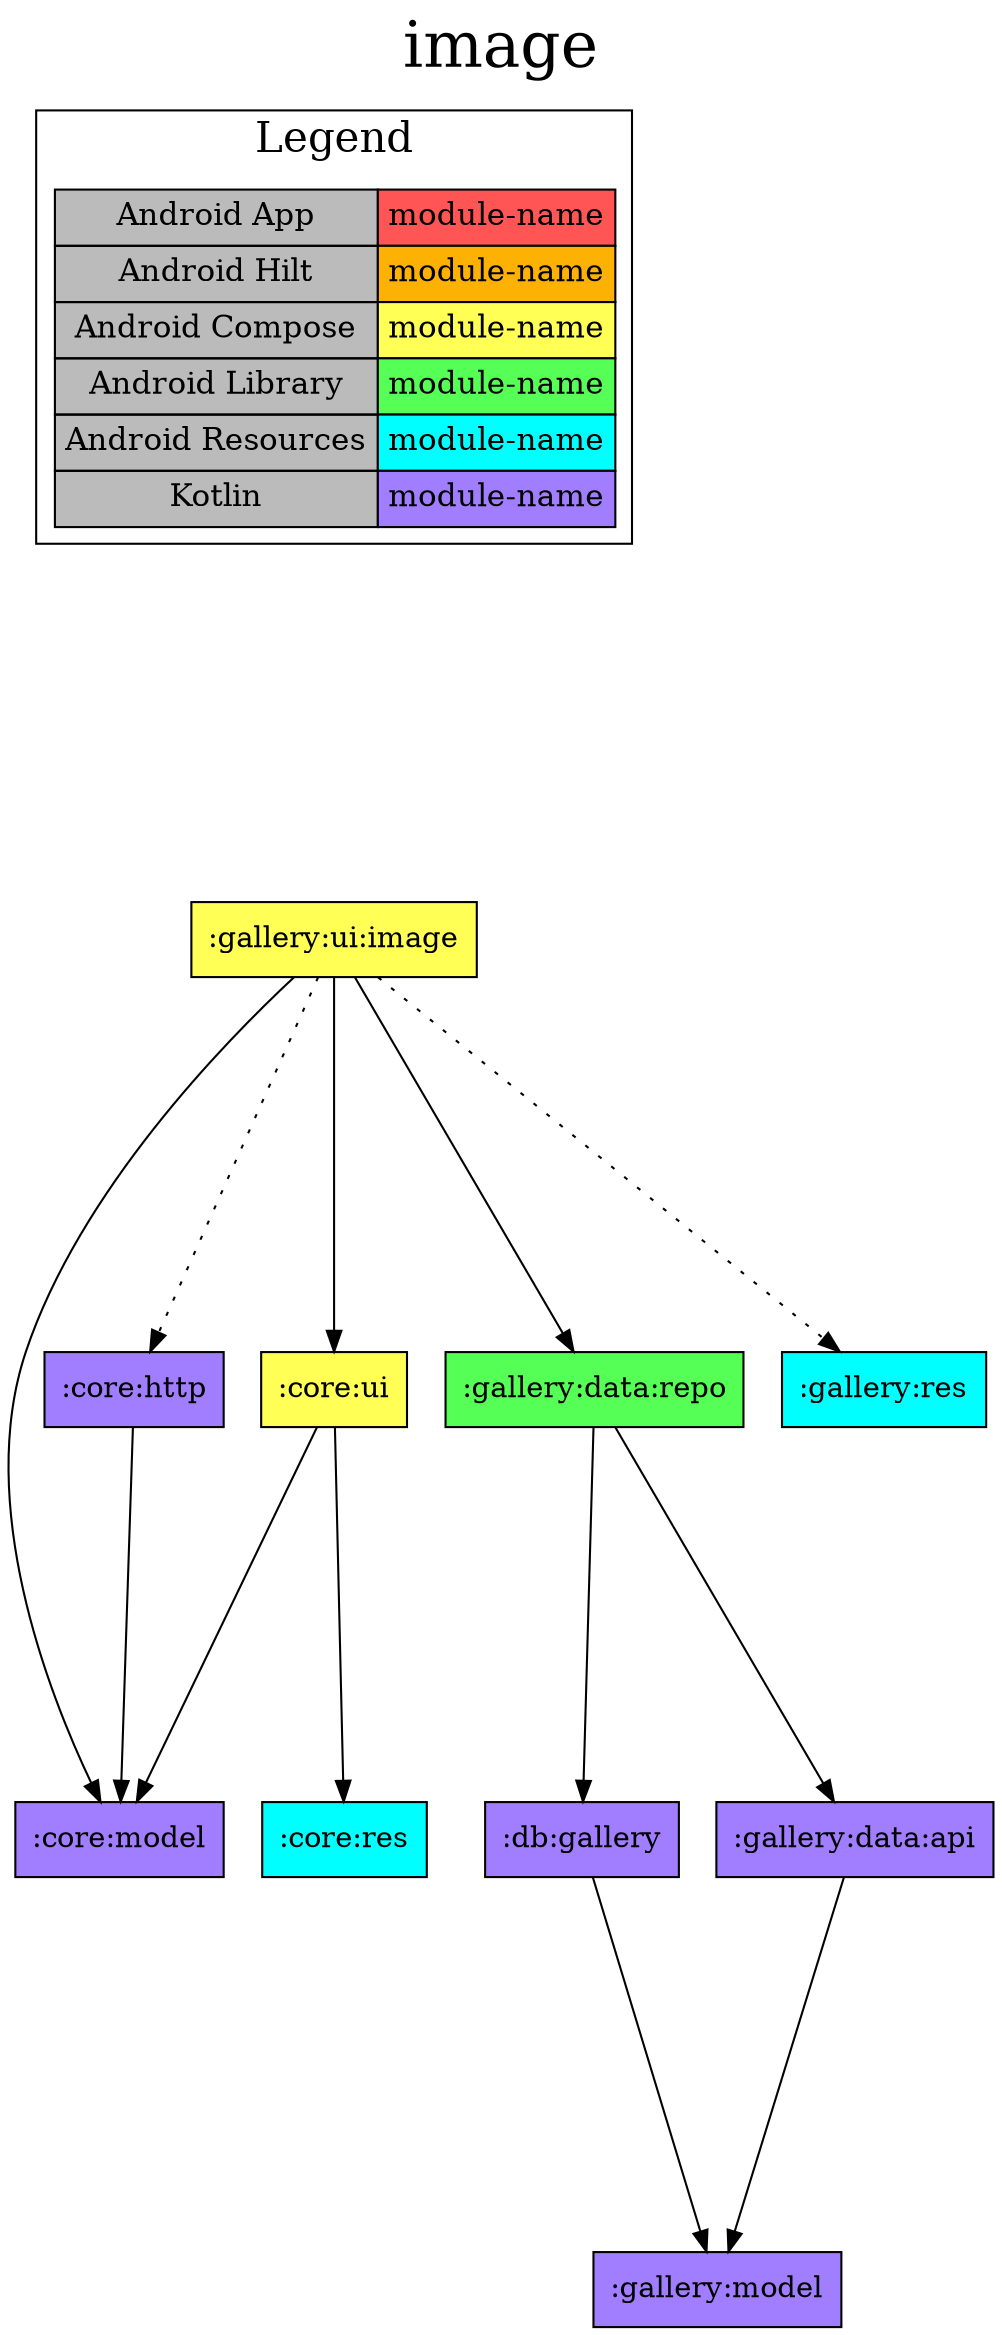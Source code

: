 digraph {
edge ["dir"="forward"]
graph ["dpi"="100","label"="image","labelloc"="t","fontsize"="30","ranksep"="2.5","rankdir"="TB"]
node ["style"="filled"]
":gallery:ui:image" ["fillcolor"="#FFFF55","shape"="box"]
":core:model" ["fillcolor"="#A17EFF","shape"="box"]
":core:ui" ["fillcolor"="#FFFF55","shape"="box"]
":core:res" ["fillcolor"="#00FFFF","shape"="box"]
":gallery:data:repo" ["fillcolor"="#55FF55","shape"="box"]
":db:gallery" ["fillcolor"="#A17EFF","shape"="box"]
":gallery:model" ["fillcolor"="#A17EFF","shape"="box"]
":gallery:data:api" ["fillcolor"="#A17EFF","shape"="box"]
":core:http" ["fillcolor"="#A17EFF","shape"="box"]
":gallery:res" ["fillcolor"="#00FFFF","shape"="box"]
{
edge ["dir"="none"]
graph ["rank"="same"]
}
":gallery:ui:image" -> ":core:model"
":gallery:ui:image" -> ":core:ui"
":gallery:ui:image" -> ":gallery:data:repo"
":gallery:ui:image" -> ":core:http" ["style"="dotted"]
":gallery:ui:image" -> ":gallery:res" ["style"="dotted"]
":core:ui" -> ":core:model"
":core:ui" -> ":core:res"
":gallery:data:repo" -> ":db:gallery"
":gallery:data:repo" -> ":gallery:data:api"
":db:gallery" -> ":gallery:model"
":gallery:data:api" -> ":gallery:model"
":core:http" -> ":core:model"
subgraph "cluster_legend" {
edge ["dir"="none"]
graph ["label"="Legend","fontsize"="20"]
"Legend" ["style"="filled","fillcolor"="#bbbbbb","shape"="none","margin"="0","fontsize"="15","label"=<
<TABLE BORDER="0" CELLBORDER="1" CELLSPACING="0" CELLPADDING="4">
<TR><TD>Android App</TD><TD BGCOLOR="#FF5555">module-name</TD></TR>
<TR><TD>Android Hilt</TD><TD BGCOLOR="#FCB103">module-name</TD></TR>
<TR><TD>Android Compose</TD><TD BGCOLOR="#FFFF55">module-name</TD></TR>
<TR><TD>Android Library</TD><TD BGCOLOR="#55FF55">module-name</TD></TR>
<TR><TD>Android Resources</TD><TD BGCOLOR="#00FFFF">module-name</TD></TR>
<TR><TD>Kotlin</TD><TD BGCOLOR="#A17EFF">module-name</TD></TR>
</TABLE>
>]
} -> ":gallery:ui:image" ["style"="invis"]
}